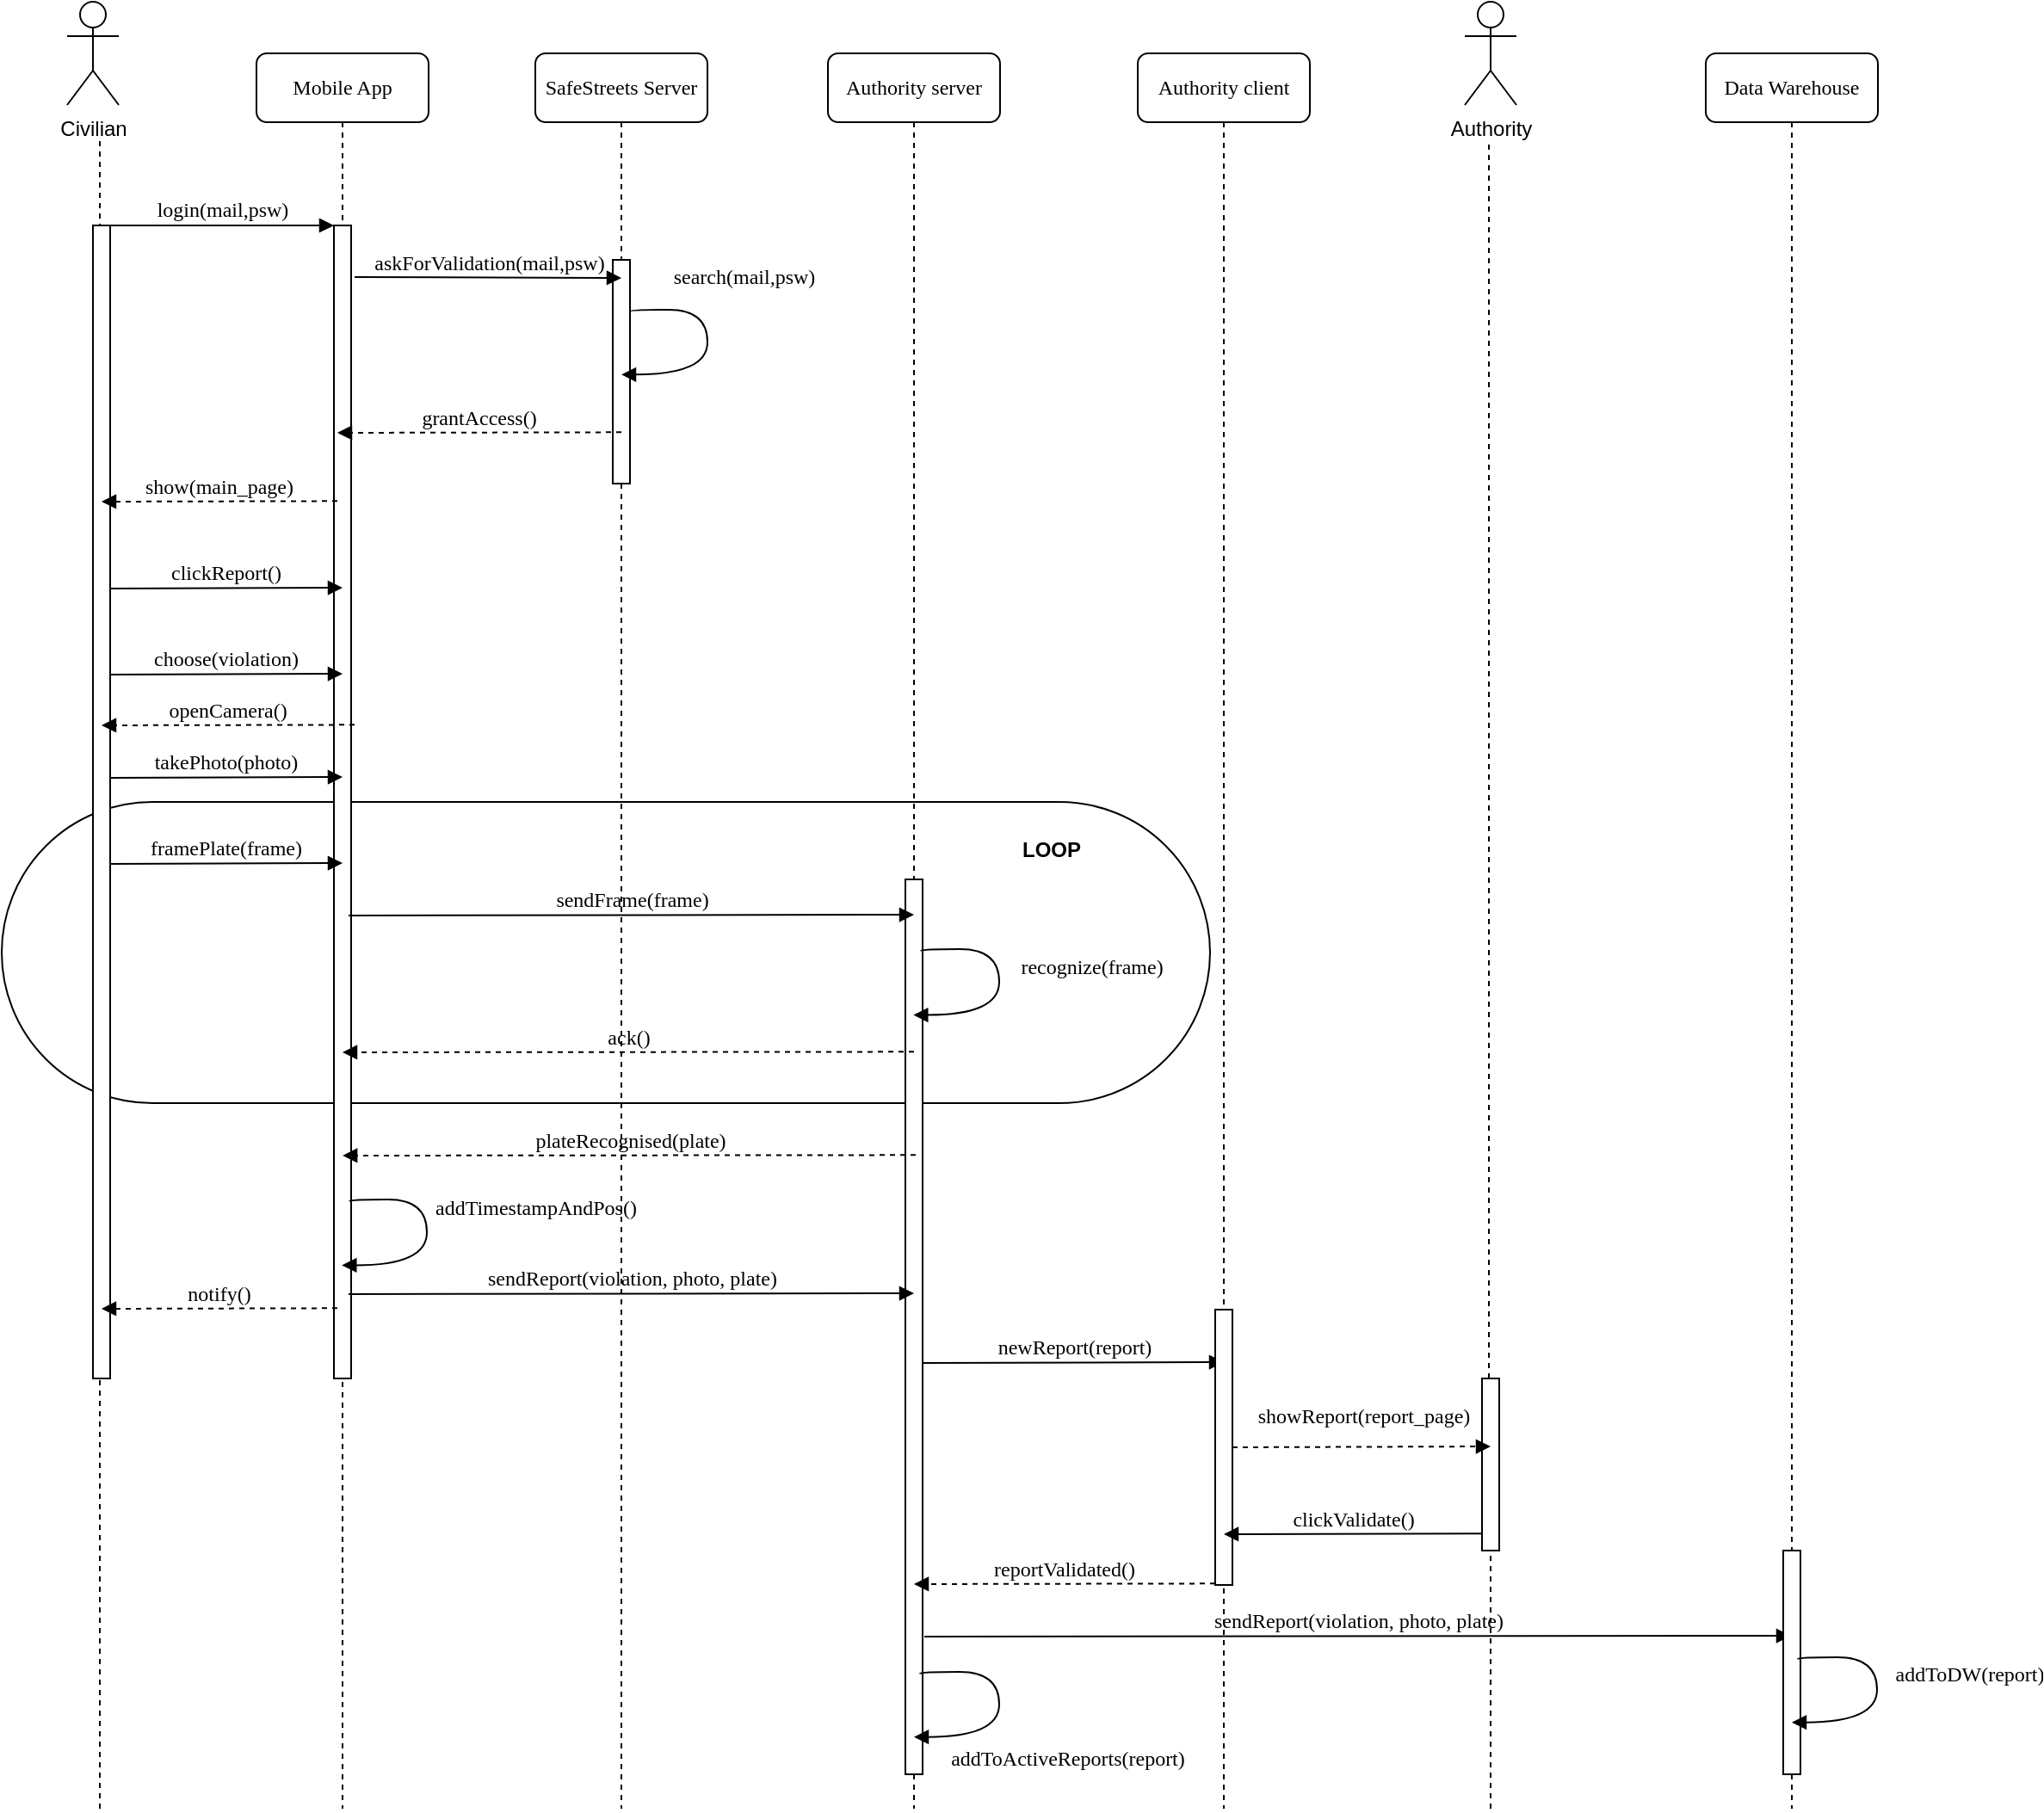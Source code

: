 <mxfile version="12.1.3" type="device" pages="1"><diagram name="Page-1" id="13e1069c-82ec-6db2-03f1-153e76fe0fe0"><mxGraphModel dx="768" dy="494" grid="1" gridSize="10" guides="1" tooltips="1" connect="1" arrows="1" fold="1" page="1" pageScale="1" pageWidth="827" pageHeight="583" background="#ffffff" math="0" shadow="0"><root><mxCell id="0"/><mxCell id="1" parent="0"/><mxCell id="X9G4rVP7DUUbiPYPo5ht-185" value="" style="endArrow=none;dashed=1;html=1;" parent="1" edge="1"><mxGeometry width="50" height="50" relative="1" as="geometry"><mxPoint x="97" y="1130" as="sourcePoint"/><mxPoint x="97" y="150" as="targetPoint"/></mxGeometry></mxCell><mxCell id="X9G4rVP7DUUbiPYPo5ht-158" value="" style="rounded=1;whiteSpace=wrap;html=1;arcSize=50;" parent="1" vertex="1"><mxGeometry x="40" y="545" width="702" height="175" as="geometry"/></mxCell><mxCell id="X9G4rVP7DUUbiPYPo5ht-80" value="Mobile App" style="shape=umlLifeline;perimeter=lifelinePerimeter;whiteSpace=wrap;html=1;container=1;collapsible=0;recursiveResize=0;outlineConnect=0;rounded=1;shadow=0;comic=0;labelBackgroundColor=none;strokeColor=#000000;strokeWidth=1;fillColor=#FFFFFF;fontFamily=Verdana;fontSize=12;fontColor=#000000;align=center;" parent="1" vertex="1"><mxGeometry x="188" y="110" width="100" height="1020" as="geometry"/></mxCell><mxCell id="X9G4rVP7DUUbiPYPo5ht-81" value="" style="html=1;points=[];perimeter=orthogonalPerimeter;rounded=0;shadow=0;comic=0;labelBackgroundColor=none;strokeColor=#000000;strokeWidth=1;fillColor=#FFFFFF;fontFamily=Verdana;fontSize=12;fontColor=#000000;align=center;" parent="X9G4rVP7DUUbiPYPo5ht-80" vertex="1"><mxGeometry x="45" y="100" width="10" height="670" as="geometry"/></mxCell><mxCell id="X9G4rVP7DUUbiPYPo5ht-83" value="SafeStreets Server" style="shape=umlLifeline;perimeter=lifelinePerimeter;whiteSpace=wrap;html=1;container=1;collapsible=0;recursiveResize=0;outlineConnect=0;rounded=1;shadow=0;comic=0;labelBackgroundColor=none;strokeColor=#000000;strokeWidth=1;fillColor=#FFFFFF;fontFamily=Verdana;fontSize=12;fontColor=#000000;align=center;" parent="1" vertex="1"><mxGeometry x="350" y="110" width="100" height="1020" as="geometry"/></mxCell><mxCell id="X9G4rVP7DUUbiPYPo5ht-84" style="edgeStyle=orthogonalEdgeStyle;rounded=0;orthogonalLoop=1;jettySize=auto;html=1;dashed=1;startSize=0;endSize=6;" parent="X9G4rVP7DUUbiPYPo5ht-83" source="X9G4rVP7DUUbiPYPo5ht-85" target="X9G4rVP7DUUbiPYPo5ht-83" edge="1"><mxGeometry relative="1" as="geometry"><Array as="points"><mxPoint x="49" y="470"/><mxPoint x="49" y="470"/></Array></mxGeometry></mxCell><mxCell id="X9G4rVP7DUUbiPYPo5ht-85" value="" style="html=1;points=[];perimeter=orthogonalPerimeter;rounded=0;shadow=0;comic=0;labelBackgroundColor=none;strokeColor=#000000;strokeWidth=1;fillColor=#FFFFFF;fontFamily=Verdana;fontSize=12;fontColor=#000000;align=center;" parent="X9G4rVP7DUUbiPYPo5ht-83" vertex="1"><mxGeometry x="45" y="120" width="10" height="130" as="geometry"/></mxCell><mxCell id="X9G4rVP7DUUbiPYPo5ht-89" value="login(mail,psw)" style="html=1;verticalAlign=bottom;endArrow=block;entryX=0;entryY=0;labelBackgroundColor=none;fontFamily=Verdana;fontSize=12;edgeStyle=elbowEdgeStyle;elbow=vertical;" parent="1" source="X9G4rVP7DUUbiPYPo5ht-88" target="X9G4rVP7DUUbiPYPo5ht-81" edge="1"><mxGeometry relative="1" as="geometry"><mxPoint x="168" y="220" as="sourcePoint"/></mxGeometry></mxCell><mxCell id="X9G4rVP7DUUbiPYPo5ht-93" value="askForValidation(mail,psw)" style="html=1;verticalAlign=bottom;endArrow=block;entryX=0;entryY=0;labelBackgroundColor=none;fontFamily=Verdana;fontSize=12;edgeStyle=elbowEdgeStyle;elbow=vertical;endSize=6;startSize=0;" parent="1" edge="1"><mxGeometry relative="1" as="geometry"><mxPoint x="245" y="240" as="sourcePoint"/><mxPoint x="400" y="240.167" as="targetPoint"/><Array as="points"><mxPoint x="335" y="240.5"/></Array></mxGeometry></mxCell><mxCell id="X9G4rVP7DUUbiPYPo5ht-94" value="search(mail,psw)" style="html=1;verticalAlign=bottom;endArrow=block;labelBackgroundColor=none;fontFamily=Verdana;fontSize=12;elbow=vertical;edgeStyle=orthogonalEdgeStyle;curved=1;entryX=1;entryY=0.286;entryPerimeter=0;exitX=1.038;exitY=0.345;exitPerimeter=0;" parent="1" edge="1"><mxGeometry x="-0.298" y="24" relative="1" as="geometry"><mxPoint x="405" y="260" as="sourcePoint"/><mxPoint x="400" y="296.667" as="targetPoint"/><Array as="points"><mxPoint x="450" y="259"/><mxPoint x="450" y="297"/></Array><mxPoint x="-3" y="-11" as="offset"/></mxGeometry></mxCell><mxCell id="X9G4rVP7DUUbiPYPo5ht-107" value="Authority server" style="shape=umlLifeline;perimeter=lifelinePerimeter;whiteSpace=wrap;html=1;container=1;collapsible=0;recursiveResize=0;outlineConnect=0;rounded=1;shadow=0;comic=0;labelBackgroundColor=none;strokeColor=#000000;strokeWidth=1;fillColor=#FFFFFF;fontFamily=Verdana;fontSize=12;fontColor=#000000;align=center;" parent="1" vertex="1"><mxGeometry x="520" y="110" width="100" height="1020" as="geometry"/></mxCell><mxCell id="X9G4rVP7DUUbiPYPo5ht-108" style="edgeStyle=orthogonalEdgeStyle;rounded=0;orthogonalLoop=1;jettySize=auto;html=1;dashed=1;startSize=0;endSize=6;" parent="X9G4rVP7DUUbiPYPo5ht-107" source="X9G4rVP7DUUbiPYPo5ht-109" target="X9G4rVP7DUUbiPYPo5ht-107" edge="1"><mxGeometry relative="1" as="geometry"><Array as="points"><mxPoint x="49" y="470"/><mxPoint x="49" y="470"/></Array></mxGeometry></mxCell><mxCell id="X9G4rVP7DUUbiPYPo5ht-109" value="" style="html=1;points=[];perimeter=orthogonalPerimeter;rounded=0;shadow=0;comic=0;labelBackgroundColor=none;strokeColor=#000000;strokeWidth=1;fillColor=#FFFFFF;fontFamily=Verdana;fontSize=12;fontColor=#000000;align=center;" parent="X9G4rVP7DUUbiPYPo5ht-107" vertex="1"><mxGeometry x="45" y="480" width="10" height="520" as="geometry"/></mxCell><mxCell id="X9G4rVP7DUUbiPYPo5ht-133" value="sendFrame(frame)" style="html=1;verticalAlign=bottom;endArrow=block;labelBackgroundColor=none;fontFamily=Verdana;fontSize=12;edgeStyle=elbowEdgeStyle;elbow=vertical;" parent="1" edge="1"><mxGeometry relative="1" as="geometry"><mxPoint x="241.5" y="611" as="sourcePoint"/><mxPoint x="570" y="610.167" as="targetPoint"/><Array as="points"><mxPoint x="344" y="610.5"/></Array></mxGeometry></mxCell><mxCell id="X9G4rVP7DUUbiPYPo5ht-146" value="ack()" style="html=1;verticalAlign=bottom;endArrow=block;labelBackgroundColor=none;fontFamily=Verdana;fontSize=12;edgeStyle=elbowEdgeStyle;elbow=vertical;dashed=1;" parent="1" target="X9G4rVP7DUUbiPYPo5ht-80" edge="1"><mxGeometry relative="1" as="geometry"><mxPoint x="570" y="690.167" as="sourcePoint"/><mxPoint x="415" y="690.5" as="targetPoint"/><Array as="points"><mxPoint x="500" y="690.5"/></Array></mxGeometry></mxCell><mxCell id="X9G4rVP7DUUbiPYPo5ht-148" value="grantAccess()" style="html=1;verticalAlign=bottom;endArrow=block;labelBackgroundColor=none;fontFamily=Verdana;fontSize=12;edgeStyle=elbowEdgeStyle;elbow=vertical;endSize=6;startSize=0;dashed=1;" parent="1" edge="1"><mxGeometry relative="1" as="geometry"><mxPoint x="400" y="330.167" as="sourcePoint"/><mxPoint x="235" y="331" as="targetPoint"/><Array as="points"><mxPoint x="335" y="330.5"/></Array></mxGeometry></mxCell><mxCell id="X9G4rVP7DUUbiPYPo5ht-151" value="clickReport()" style="html=1;verticalAlign=bottom;endArrow=block;labelBackgroundColor=none;fontFamily=Verdana;fontSize=12;edgeStyle=elbowEdgeStyle;elbow=vertical;endSize=6;startSize=0;" parent="1" edge="1"><mxGeometry relative="1" as="geometry"><mxPoint x="101" y="421.0" as="sourcePoint"/><mxPoint x="238" y="420.167" as="targetPoint"/><Array as="points"><mxPoint x="201" y="420.5"/></Array></mxGeometry></mxCell><mxCell id="X9G4rVP7DUUbiPYPo5ht-153" value="choose(violation)" style="html=1;verticalAlign=bottom;endArrow=block;labelBackgroundColor=none;fontFamily=Verdana;fontSize=12;edgeStyle=elbowEdgeStyle;elbow=vertical;endSize=6;startSize=0;" parent="1" edge="1"><mxGeometry relative="1" as="geometry"><mxPoint x="101" y="471.0" as="sourcePoint"/><mxPoint x="238" y="470.167" as="targetPoint"/><Array as="points"><mxPoint x="201" y="470.5"/></Array></mxGeometry></mxCell><mxCell id="X9G4rVP7DUUbiPYPo5ht-154" value="takePhoto(photo)" style="html=1;verticalAlign=bottom;endArrow=block;labelBackgroundColor=none;fontFamily=Verdana;fontSize=12;edgeStyle=elbowEdgeStyle;elbow=vertical;endSize=6;startSize=0;" parent="1" edge="1"><mxGeometry relative="1" as="geometry"><mxPoint x="101" y="531" as="sourcePoint"/><mxPoint x="238" y="530.167" as="targetPoint"/><Array as="points"><mxPoint x="201" y="530.5"/></Array></mxGeometry></mxCell><mxCell id="X9G4rVP7DUUbiPYPo5ht-155" value="framePlate(frame)" style="html=1;verticalAlign=bottom;endArrow=block;labelBackgroundColor=none;fontFamily=Verdana;fontSize=12;edgeStyle=elbowEdgeStyle;elbow=vertical;endSize=6;startSize=0;" parent="1" edge="1"><mxGeometry relative="1" as="geometry"><mxPoint x="101" y="581" as="sourcePoint"/><mxPoint x="238" y="580.167" as="targetPoint"/><Array as="points"><mxPoint x="201" y="580.5"/></Array></mxGeometry></mxCell><mxCell id="X9G4rVP7DUUbiPYPo5ht-156" value="recognize(frame)" style="html=1;verticalAlign=bottom;endArrow=block;labelBackgroundColor=none;fontFamily=Verdana;fontSize=12;elbow=vertical;edgeStyle=orthogonalEdgeStyle;curved=1;entryX=1;entryY=0.286;entryPerimeter=0;exitX=1.038;exitY=0.345;exitPerimeter=0;" parent="1" edge="1"><mxGeometry x="-0.013" y="53" relative="1" as="geometry"><mxPoint x="573.929" y="631.643" as="sourcePoint"/><mxPoint x="569.643" y="668.786" as="targetPoint"/><Array as="points"><mxPoint x="619.5" y="630.5"/><mxPoint x="619.5" y="668.5"/></Array><mxPoint as="offset"/></mxGeometry></mxCell><mxCell id="X9G4rVP7DUUbiPYPo5ht-162" value="&lt;b&gt;LOOP&lt;/b&gt;" style="text;html=1;strokeColor=none;fillColor=none;align=center;verticalAlign=middle;whiteSpace=wrap;rounded=0;" parent="1" vertex="1"><mxGeometry x="630" y="563" width="40" height="20" as="geometry"/></mxCell><mxCell id="X9G4rVP7DUUbiPYPo5ht-164" value="addTimestampAndPos()" style="html=1;verticalAlign=bottom;endArrow=block;labelBackgroundColor=none;fontFamily=Verdana;fontSize=12;elbow=vertical;edgeStyle=orthogonalEdgeStyle;curved=1;entryX=1;entryY=0.286;entryPerimeter=0;exitX=1.038;exitY=0.345;exitPerimeter=0;" parent="1" edge="1"><mxGeometry x="-0.097" y="63" relative="1" as="geometry"><mxPoint x="241.929" y="777.071" as="sourcePoint"/><mxPoint x="237.643" y="814.214" as="targetPoint"/><Array as="points"><mxPoint x="287" y="776"/><mxPoint x="287" y="814"/></Array><mxPoint as="offset"/></mxGeometry></mxCell><mxCell id="X9G4rVP7DUUbiPYPo5ht-165" value="sendReport(violation, photo, plate)" style="html=1;verticalAlign=bottom;endArrow=block;labelBackgroundColor=none;fontFamily=Verdana;fontSize=12;edgeStyle=elbowEdgeStyle;elbow=vertical;" parent="1" edge="1"><mxGeometry relative="1" as="geometry"><mxPoint x="241.5" y="831" as="sourcePoint"/><mxPoint x="570" y="830.167" as="targetPoint"/><Array as="points"><mxPoint x="344" y="830.5"/></Array></mxGeometry></mxCell><mxCell id="X9G4rVP7DUUbiPYPo5ht-166" value="plateRecognised(plate)" style="html=1;verticalAlign=bottom;endArrow=block;labelBackgroundColor=none;fontFamily=Verdana;fontSize=12;edgeStyle=elbowEdgeStyle;elbow=vertical;dashed=1;" parent="1" edge="1"><mxGeometry relative="1" as="geometry"><mxPoint x="571" y="750.167" as="sourcePoint"/><mxPoint x="238.071" y="750.5" as="targetPoint"/><Array as="points"><mxPoint x="501" y="750.5"/></Array></mxGeometry></mxCell><mxCell id="X9G4rVP7DUUbiPYPo5ht-168" value="Authority client" style="shape=umlLifeline;perimeter=lifelinePerimeter;whiteSpace=wrap;html=1;container=1;collapsible=0;recursiveResize=0;outlineConnect=0;rounded=1;shadow=0;comic=0;labelBackgroundColor=none;strokeColor=#000000;strokeWidth=1;fillColor=#FFFFFF;fontFamily=Verdana;fontSize=12;fontColor=#000000;align=center;" parent="1" vertex="1"><mxGeometry x="700" y="110" width="100" height="1020" as="geometry"/></mxCell><mxCell id="X9G4rVP7DUUbiPYPo5ht-196" value="sendReport(violation, photo, plate)" style="html=1;verticalAlign=bottom;endArrow=block;labelBackgroundColor=none;fontFamily=Verdana;fontSize=12;edgeStyle=elbowEdgeStyle;elbow=vertical;" parent="X9G4rVP7DUUbiPYPo5ht-168" target="X9G4rVP7DUUbiPYPo5ht-191" edge="1"><mxGeometry relative="1" as="geometry"><mxPoint x="-124" y="920" as="sourcePoint"/><mxPoint x="204.5" y="919.167" as="targetPoint"/><Array as="points"><mxPoint x="-21.5" y="919.5"/></Array></mxGeometry></mxCell><mxCell id="X9G4rVP7DUUbiPYPo5ht-172" value="newReport(report)" style="html=1;verticalAlign=bottom;endArrow=block;labelBackgroundColor=none;fontFamily=Verdana;fontSize=12;edgeStyle=elbowEdgeStyle;elbow=vertical;" parent="1" edge="1"><mxGeometry relative="1" as="geometry"><mxPoint x="575" y="871" as="sourcePoint"/><mxPoint x="750" y="870.167" as="targetPoint"/><Array as="points"><mxPoint x="524" y="870.5"/></Array></mxGeometry></mxCell><mxCell id="X9G4rVP7DUUbiPYPo5ht-181" value="Authority" style="shape=umlActor;verticalLabelPosition=bottom;labelBackgroundColor=#ffffff;verticalAlign=top;html=1;outlineConnect=0;" parent="1" vertex="1"><mxGeometry x="890" y="80" width="30" height="60" as="geometry"/></mxCell><mxCell id="X9G4rVP7DUUbiPYPo5ht-88" value="" style="html=1;points=[];perimeter=orthogonalPerimeter;rounded=0;shadow=0;comic=0;labelBackgroundColor=none;strokeColor=#000000;strokeWidth=1;fillColor=#FFFFFF;fontFamily=Verdana;fontSize=12;fontColor=#000000;align=center;" parent="1" vertex="1"><mxGeometry x="93" y="210" width="10" height="670" as="geometry"/></mxCell><mxCell id="X9G4rVP7DUUbiPYPo5ht-183" value="Civilian" style="shape=umlActor;verticalLabelPosition=bottom;labelBackgroundColor=#ffffff;verticalAlign=top;html=1;outlineConnect=0;" parent="1" vertex="1"><mxGeometry x="78" y="80" width="30" height="60" as="geometry"/></mxCell><mxCell id="X9G4rVP7DUUbiPYPo5ht-169" style="edgeStyle=orthogonalEdgeStyle;rounded=0;orthogonalLoop=1;jettySize=auto;html=1;dashed=1;startSize=0;endSize=6;" parent="1" source="X9G4rVP7DUUbiPYPo5ht-170" target="X9G4rVP7DUUbiPYPo5ht-168" edge="1"><mxGeometry relative="1" as="geometry"><Array as="points"><mxPoint x="749" y="580"/><mxPoint x="749" y="580"/></Array></mxGeometry></mxCell><mxCell id="X9G4rVP7DUUbiPYPo5ht-170" value="" style="html=1;points=[];perimeter=orthogonalPerimeter;rounded=0;shadow=0;comic=0;labelBackgroundColor=none;strokeColor=#000000;strokeWidth=1;fillColor=#FFFFFF;fontFamily=Verdana;fontSize=12;fontColor=#000000;align=center;" parent="1" vertex="1"><mxGeometry x="745" y="840" width="10" height="160" as="geometry"/></mxCell><mxCell id="X9G4rVP7DUUbiPYPo5ht-186" value="" style="endArrow=none;dashed=1;html=1;" parent="1" source="X9G4rVP7DUUbiPYPo5ht-187" edge="1"><mxGeometry width="50" height="50" relative="1" as="geometry"><mxPoint x="904" y="1050" as="sourcePoint"/><mxPoint x="904" y="160" as="targetPoint"/></mxGeometry></mxCell><mxCell id="X9G4rVP7DUUbiPYPo5ht-187" value="" style="html=1;points=[];perimeter=orthogonalPerimeter;rounded=0;shadow=0;comic=0;labelBackgroundColor=none;strokeColor=#000000;strokeWidth=1;fillColor=#FFFFFF;fontFamily=Verdana;fontSize=12;fontColor=#000000;align=center;" parent="1" vertex="1"><mxGeometry x="900" y="880" width="10" height="100" as="geometry"/></mxCell><mxCell id="X9G4rVP7DUUbiPYPo5ht-188" value="" style="endArrow=none;dashed=1;html=1;" parent="1" target="X9G4rVP7DUUbiPYPo5ht-187" edge="1"><mxGeometry width="50" height="50" relative="1" as="geometry"><mxPoint x="905" y="1130" as="sourcePoint"/><mxPoint x="904" y="160" as="targetPoint"/></mxGeometry></mxCell><mxCell id="X9G4rVP7DUUbiPYPo5ht-174" value="clickValidate()" style="html=1;verticalAlign=bottom;endArrow=block;labelBackgroundColor=none;fontFamily=Verdana;fontSize=12;edgeStyle=elbowEdgeStyle;elbow=vertical;" parent="1" edge="1"><mxGeometry relative="1" as="geometry"><mxPoint x="900" y="970.167" as="sourcePoint"/><mxPoint x="750" y="971" as="targetPoint"/><Array as="points"><mxPoint x="684" y="970.5"/></Array></mxGeometry></mxCell><mxCell id="X9G4rVP7DUUbiPYPo5ht-189" value="showReport(report_page)" style="html=1;verticalAlign=bottom;endArrow=block;labelBackgroundColor=none;fontFamily=Verdana;fontSize=12;edgeStyle=elbowEdgeStyle;elbow=vertical;dashed=1;" parent="1" edge="1"><mxGeometry x="0.001" y="9" relative="1" as="geometry"><mxPoint x="755" y="920" as="sourcePoint"/><mxPoint x="905" y="919.167" as="targetPoint"/><Array as="points"><mxPoint x="684" y="919.5"/></Array><mxPoint x="1" as="offset"/></mxGeometry></mxCell><mxCell id="X9G4rVP7DUUbiPYPo5ht-157" value="openCamera()" style="html=1;verticalAlign=bottom;endArrow=block;labelBackgroundColor=none;fontFamily=Verdana;fontSize=12;edgeStyle=elbowEdgeStyle;elbow=vertical;endSize=6;startSize=0;dashed=1;" parent="1" edge="1"><mxGeometry relative="1" as="geometry"><mxPoint x="245" y="500.167" as="sourcePoint"/><mxPoint x="98" y="501" as="targetPoint"/><Array as="points"><mxPoint x="208" y="500.5"/></Array></mxGeometry></mxCell><mxCell id="X9G4rVP7DUUbiPYPo5ht-149" value="show(main_page)" style="html=1;verticalAlign=bottom;endArrow=block;labelBackgroundColor=none;fontFamily=Verdana;fontSize=12;edgeStyle=elbowEdgeStyle;elbow=vertical;endSize=6;startSize=0;dashed=1;" parent="1" edge="1"><mxGeometry relative="1" as="geometry"><mxPoint x="235" y="370.167" as="sourcePoint"/><mxPoint x="98" y="371.0" as="targetPoint"/><Array as="points"><mxPoint x="198" y="370.5"/></Array></mxGeometry></mxCell><mxCell id="X9G4rVP7DUUbiPYPo5ht-190" value="notify()" style="html=1;verticalAlign=bottom;endArrow=block;labelBackgroundColor=none;fontFamily=Verdana;fontSize=12;edgeStyle=elbowEdgeStyle;elbow=vertical;endSize=6;startSize=0;dashed=1;" parent="1" edge="1"><mxGeometry relative="1" as="geometry"><mxPoint x="235" y="839.167" as="sourcePoint"/><mxPoint x="98" y="840" as="targetPoint"/><Array as="points"><mxPoint x="193" y="839.5"/></Array></mxGeometry></mxCell><mxCell id="X9G4rVP7DUUbiPYPo5ht-191" value="Data Warehouse" style="shape=umlLifeline;perimeter=lifelinePerimeter;whiteSpace=wrap;html=1;container=1;collapsible=0;recursiveResize=0;outlineConnect=0;rounded=1;shadow=0;comic=0;labelBackgroundColor=none;strokeColor=#000000;strokeWidth=1;fillColor=#FFFFFF;fontFamily=Verdana;fontSize=12;fontColor=#000000;align=center;" parent="1" vertex="1"><mxGeometry x="1030" y="110" width="100" height="1020" as="geometry"/></mxCell><mxCell id="X9G4rVP7DUUbiPYPo5ht-195" value="" style="html=1;points=[];perimeter=orthogonalPerimeter;rounded=0;shadow=0;comic=0;labelBackgroundColor=none;strokeColor=#000000;strokeWidth=1;fillColor=#FFFFFF;fontFamily=Verdana;fontSize=12;fontColor=#000000;align=center;" parent="X9G4rVP7DUUbiPYPo5ht-191" vertex="1"><mxGeometry x="45" y="870" width="10" height="130" as="geometry"/></mxCell><mxCell id="X9G4rVP7DUUbiPYPo5ht-192" value="reportValidated()" style="html=1;verticalAlign=bottom;endArrow=block;labelBackgroundColor=none;fontFamily=Verdana;fontSize=12;edgeStyle=elbowEdgeStyle;elbow=vertical;dashed=1;" parent="1" edge="1"><mxGeometry relative="1" as="geometry"><mxPoint x="745" y="999.167" as="sourcePoint"/><mxPoint x="570" y="1000" as="targetPoint"/><Array as="points"><mxPoint x="519" y="999.5"/></Array></mxGeometry></mxCell><mxCell id="X9G4rVP7DUUbiPYPo5ht-194" value="addToDW(report)" style="html=1;verticalAlign=bottom;endArrow=block;labelBackgroundColor=none;fontFamily=Verdana;fontSize=12;elbow=vertical;edgeStyle=orthogonalEdgeStyle;curved=1;entryX=1;entryY=0.286;entryPerimeter=0;exitX=1.038;exitY=0.345;exitPerimeter=0;" parent="1" edge="1"><mxGeometry x="-0.013" y="53" relative="1" as="geometry"><mxPoint x="1083.333" y="1043.167" as="sourcePoint"/><mxPoint x="1080" y="1079.833" as="targetPoint"/><Array as="points"><mxPoint x="1129.5" y="1042"/><mxPoint x="1129.5" y="1080"/></Array><mxPoint as="offset"/></mxGeometry></mxCell><mxCell id="X9G4rVP7DUUbiPYPo5ht-198" value="addToActiveReports(report)" style="html=1;verticalAlign=bottom;endArrow=block;labelBackgroundColor=none;fontFamily=Verdana;fontSize=12;elbow=vertical;edgeStyle=orthogonalEdgeStyle;curved=1;entryX=1;entryY=0.286;entryPerimeter=0;exitX=1.038;exitY=0.345;exitPerimeter=0;" parent="1" edge="1"><mxGeometry x="0.268" y="45" relative="1" as="geometry"><mxPoint x="573.333" y="1051.667" as="sourcePoint"/><mxPoint x="570" y="1088.333" as="targetPoint"/><Array as="points"><mxPoint x="619.5" y="1050.5"/><mxPoint x="619.5" y="1088.5"/></Array><mxPoint x="40" y="-23" as="offset"/></mxGeometry></mxCell></root></mxGraphModel></diagram></mxfile>